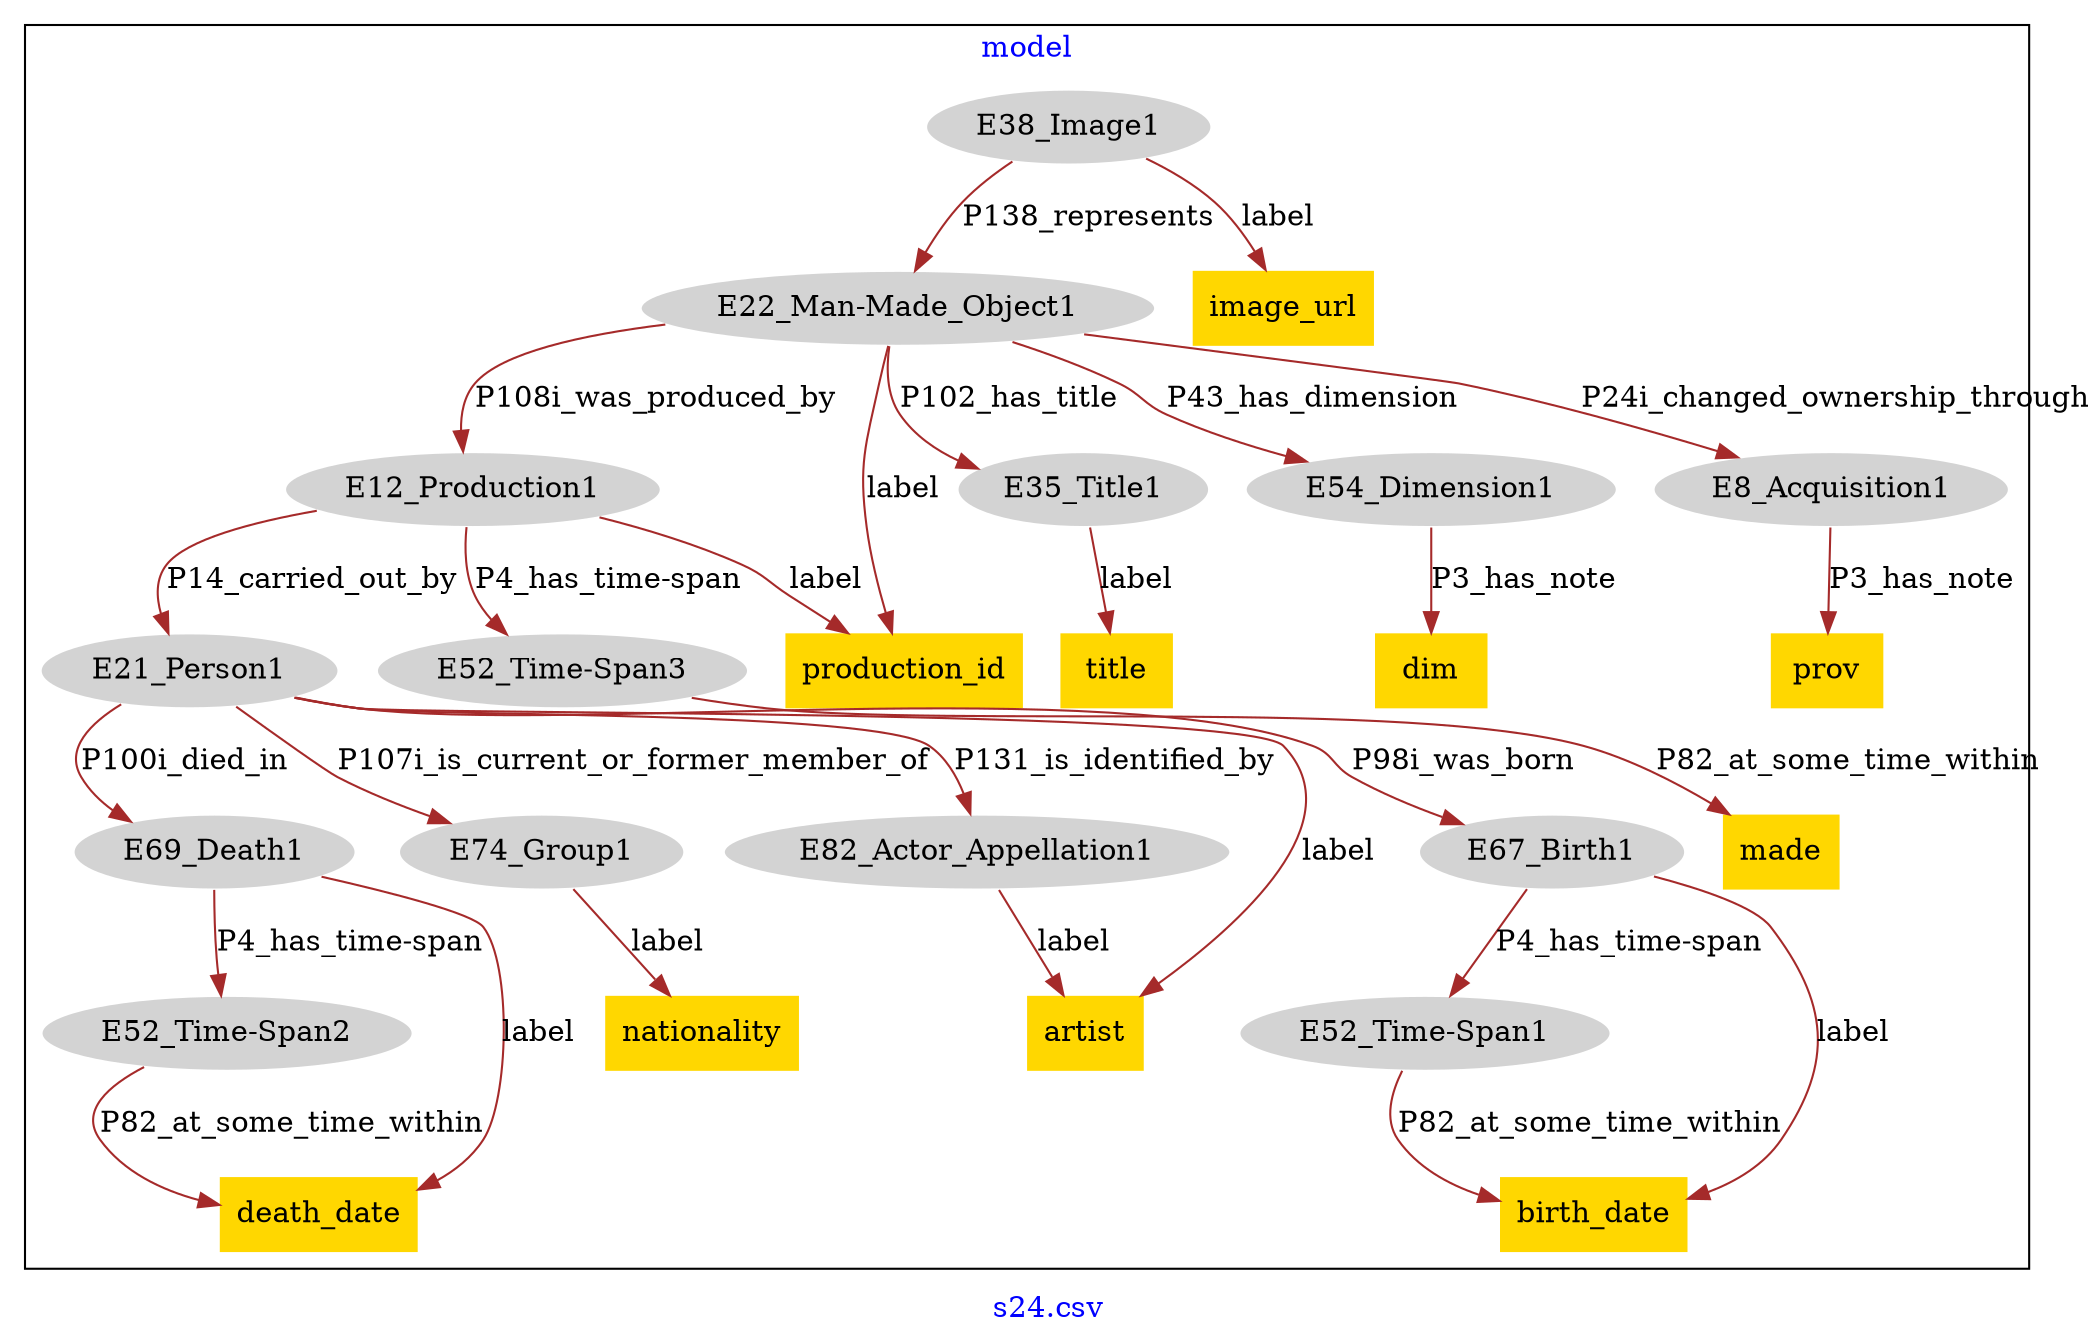 digraph n0 {
fontcolor="blue"
remincross="true"
label="s24.csv"
subgraph cluster {
label="model"
n2[style="filled",color="white",fillcolor="lightgray",label="E12_Production1"];
n3[style="filled",color="white",fillcolor="lightgray",label="E21_Person1"];
n4[style="filled",color="white",fillcolor="lightgray",label="E52_Time-Span3"];
n5[style="filled",color="white",fillcolor="lightgray",label="E67_Birth1"];
n6[style="filled",color="white",fillcolor="lightgray",label="E69_Death1"];
n7[style="filled",color="white",fillcolor="lightgray",label="E74_Group1"];
n8[style="filled",color="white",fillcolor="lightgray",label="E82_Actor_Appellation1"];
n9[style="filled",color="white",fillcolor="lightgray",label="E22_Man-Made_Object1"];
n10[style="filled",color="white",fillcolor="lightgray",label="E35_Title1"];
n11[style="filled",color="white",fillcolor="lightgray",label="E54_Dimension1"];
n12[style="filled",color="white",fillcolor="lightgray",label="E8_Acquisition1"];
n13[style="filled",color="white",fillcolor="lightgray",label="E38_Image1"];
n14[style="filled",color="white",fillcolor="lightgray",label="E52_Time-Span1"];
n15[style="filled",color="white",fillcolor="lightgray",label="E52_Time-Span2"];
n16[shape="plaintext",style="filled",fillcolor="gold",label="death_date"];
n17[shape="plaintext",style="filled",fillcolor="gold",label="production_id"];
n18[shape="plaintext",style="filled",fillcolor="gold",label="dim"];
n19[shape="plaintext",style="filled",fillcolor="gold",label="artist"];
n20[shape="plaintext",style="filled",fillcolor="gold",label="image_url"];
n21[shape="plaintext",style="filled",fillcolor="gold",label="birth_date"];
n22[shape="plaintext",style="filled",fillcolor="gold",label="made"];
n23[shape="plaintext",style="filled",fillcolor="gold",label="prov"];
n24[shape="plaintext",style="filled",fillcolor="gold",label="title"];
n25[shape="plaintext",style="filled",fillcolor="gold",label="nationality"];
}
n2 -> n3[color="brown",fontcolor="black",label="P14_carried_out_by"]
n2 -> n4[color="brown",fontcolor="black",label="P4_has_time-span"]
n3 -> n5[color="brown",fontcolor="black",label="P98i_was_born"]
n3 -> n6[color="brown",fontcolor="black",label="P100i_died_in"]
n3 -> n7[color="brown",fontcolor="black",label="P107i_is_current_or_former_member_of"]
n3 -> n8[color="brown",fontcolor="black",label="P131_is_identified_by"]
n9 -> n2[color="brown",fontcolor="black",label="P108i_was_produced_by"]
n9 -> n10[color="brown",fontcolor="black",label="P102_has_title"]
n9 -> n11[color="brown",fontcolor="black",label="P43_has_dimension"]
n9 -> n12[color="brown",fontcolor="black",label="P24i_changed_ownership_through"]
n13 -> n9[color="brown",fontcolor="black",label="P138_represents"]
n5 -> n14[color="brown",fontcolor="black",label="P4_has_time-span"]
n6 -> n15[color="brown",fontcolor="black",label="P4_has_time-span"]
n6 -> n16[color="brown",fontcolor="black",label="label"]
n2 -> n17[color="brown",fontcolor="black",label="label"]
n11 -> n18[color="brown",fontcolor="black",label="P3_has_note"]
n3 -> n19[color="brown",fontcolor="black",label="label"]
n13 -> n20[color="brown",fontcolor="black",label="label"]
n5 -> n21[color="brown",fontcolor="black",label="label"]
n4 -> n22[color="brown",fontcolor="black",label="P82_at_some_time_within"]
n12 -> n23[color="brown",fontcolor="black",label="P3_has_note"]
n10 -> n24[color="brown",fontcolor="black",label="label"]
n7 -> n25[color="brown",fontcolor="black",label="label"]
n15 -> n16[color="brown",fontcolor="black",label="P82_at_some_time_within"]
n9 -> n17[color="brown",fontcolor="black",label="label"]
n8 -> n19[color="brown",fontcolor="black",label="label"]
n14 -> n21[color="brown",fontcolor="black",label="P82_at_some_time_within"]
}
